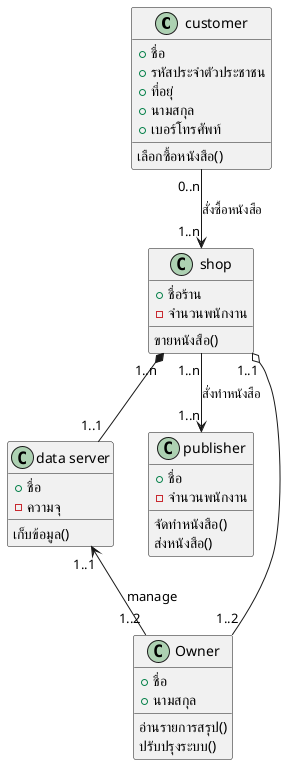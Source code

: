 @startuml class
customer"0..n" -->"1..n"shop : สั่งซื้อหนังสือ
shop"1..n" *-- "1..1""data server"
shop"1..n" -->"1..n"publisher : สั่งทำหนังสือ
"data server""1..1" <--"1..2" Owner :manage
Owner"1..2" --o "1..1"shop
class customer { 
    +ชื่อ
    +รหัสประจำตัวประชาชน
    +ที่อยุ่
    +นามสกุล
    +เบอร์โทรศัพท์
    เลือกซื้อหนังสือ()
}
class shop{
    +ชื่อร้าน
    -จำนวนพนักงาน
    ขายหนังสือ()
}
class publisher{
    +ชื่อ
    -จำนวนพนักงาน
    จัดทำหนังสือ()
    ส่งหนังสือ()
}

class "data server"{
    +ชื่อ
    -ความจุ
    เก็บข้อมูล()
}
Class Owner{
    +ชื่อ
    +นามสกุล
    อ่านรายการสรุป()
    ปรับปรุงระบบ()

}

@enduml